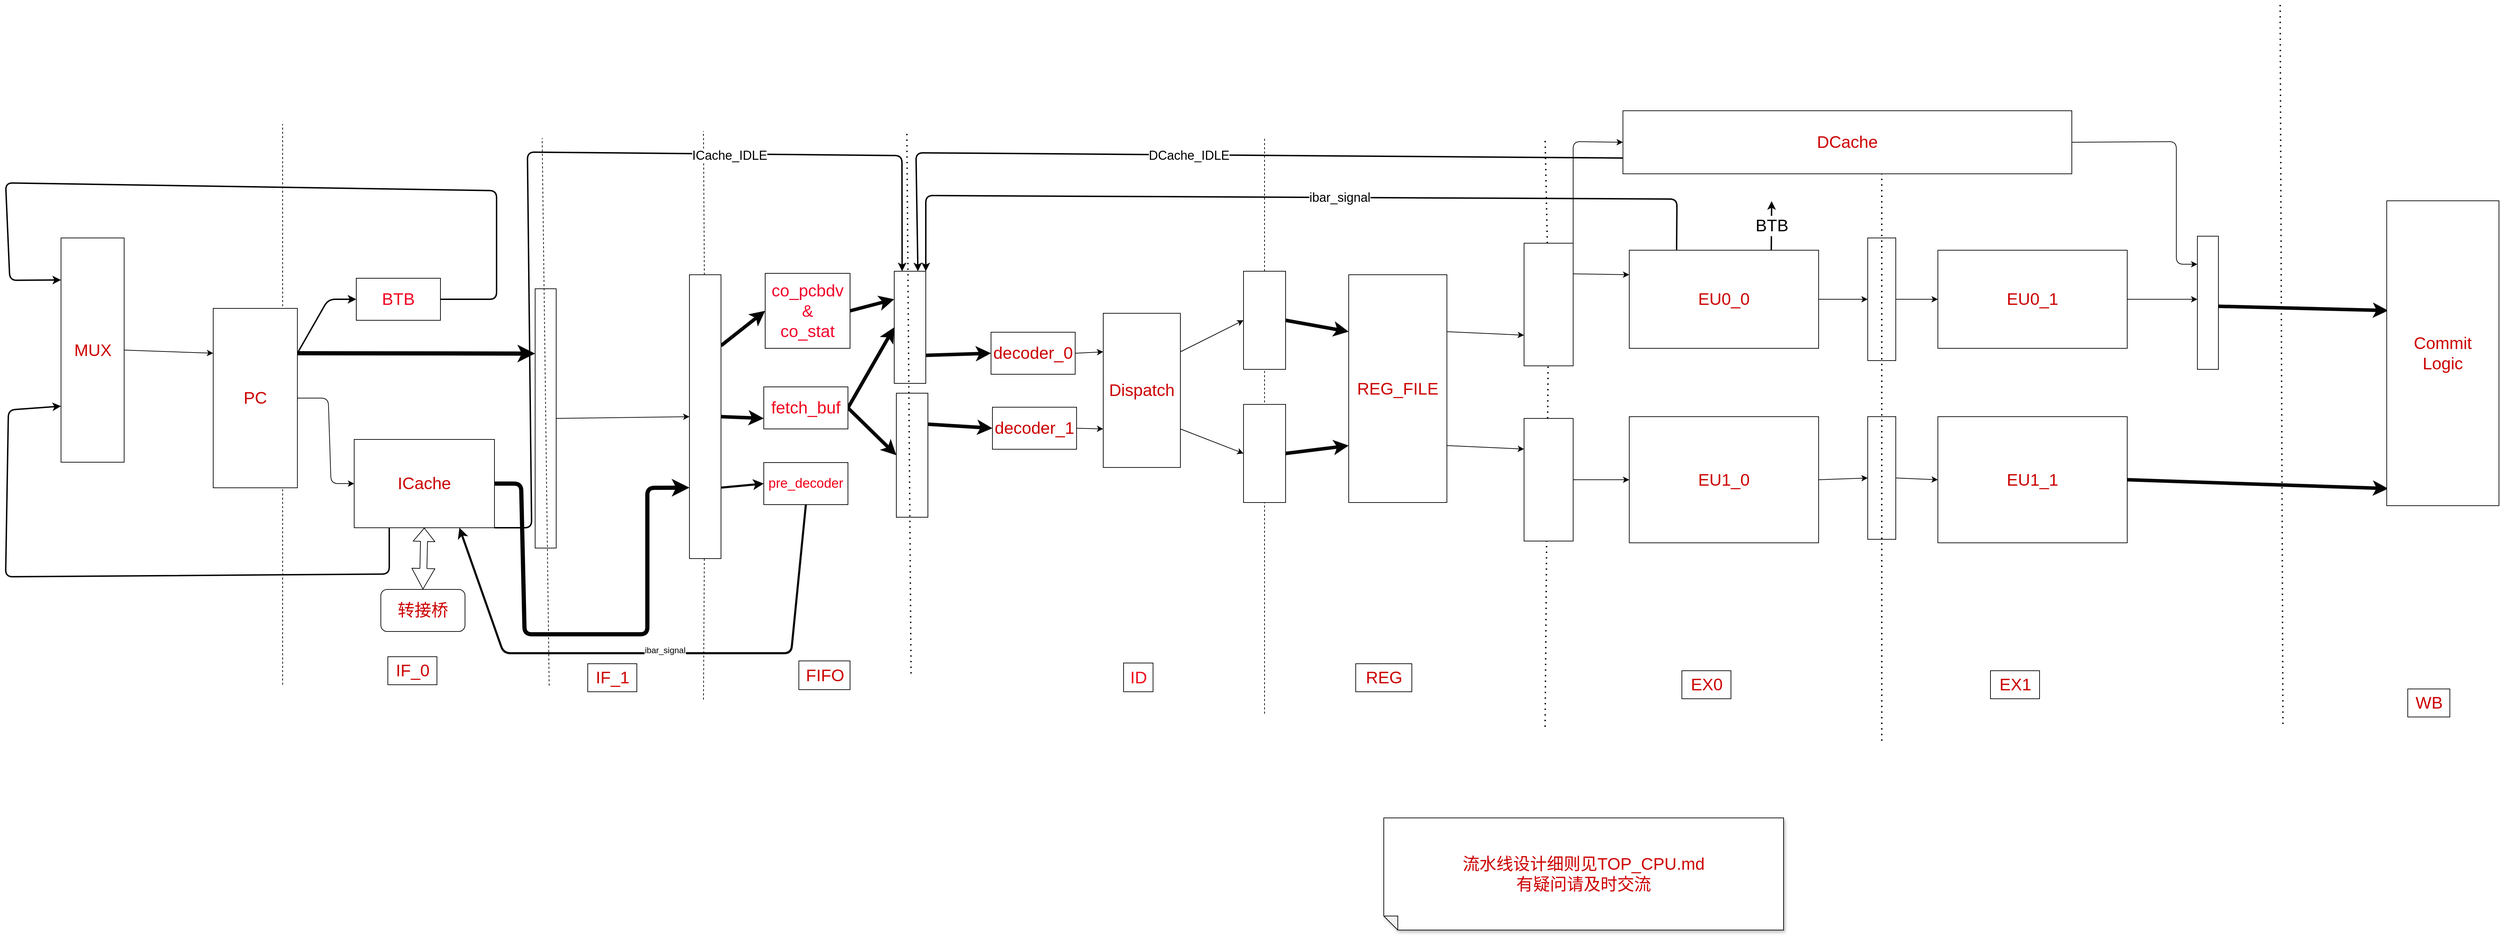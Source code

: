 <mxfile>
    <diagram id="cVIp-nzU9-chKnxCUfcy" name="第 1 页">
        <mxGraphModel dx="1631" dy="1120" grid="0" gridSize="100" guides="1" tooltips="1" connect="1" arrows="1" fold="1" page="1" pageScale="1" pageWidth="827" pageHeight="583" background="#FFFFFF" math="0" shadow="0">
            <root>
                <mxCell id="0"/>
                <mxCell id="1" parent="0"/>
                <mxCell id="9" value="" style="endArrow=none;dashed=1;html=1;fontSize=24;strokeColor=#050505;fontColor=#CC0000;" parent="1" edge="1">
                    <mxGeometry width="50" height="50" relative="1" as="geometry">
                        <mxPoint x="1080" y="1340" as="sourcePoint"/>
                        <mxPoint x="1080" y="540" as="targetPoint"/>
                    </mxGeometry>
                </mxCell>
                <mxCell id="25" style="edgeStyle=none;html=1;exitX=1;exitY=0.5;exitDx=0;exitDy=0;entryX=0;entryY=0.5;entryDx=0;entryDy=0;fontSize=24;strokeColor=#050505;fontColor=#CC0000;" parent="1" source="14" target="19" edge="1">
                    <mxGeometry relative="1" as="geometry"/>
                </mxCell>
                <mxCell id="14" value="" style="rounded=0;whiteSpace=wrap;html=1;fontSize=24;strokeColor=#050505;fontColor=#CC0000;" parent="1" vertex="1">
                    <mxGeometry x="1440" y="775" width="30" height="370" as="geometry"/>
                </mxCell>
                <mxCell id="17" value="" style="endArrow=none;dashed=1;html=1;fontSize=24;strokeColor=#050505;fontColor=#CC0000;" parent="1" edge="1">
                    <mxGeometry width="50" height="50" relative="1" as="geometry">
                        <mxPoint x="1460" y="1341.263" as="sourcePoint"/>
                        <mxPoint x="1450" y="560" as="targetPoint"/>
                    </mxGeometry>
                </mxCell>
                <mxCell id="18" value="IF_0" style="text;html=1;align=center;verticalAlign=middle;resizable=0;points=[];autosize=1;fontSize=24;strokeColor=#050505;fontColor=#CC0000;" parent="1" vertex="1">
                    <mxGeometry x="1230" y="1300" width="70" height="40" as="geometry"/>
                </mxCell>
                <mxCell id="20" value="" style="endArrow=none;dashed=1;html=1;fontSize=24;startArrow=none;strokeColor=#050505;fontColor=#CC0000;" parent="1" source="19" edge="1">
                    <mxGeometry width="50" height="50" relative="1" as="geometry">
                        <mxPoint x="1680" y="1361.263" as="sourcePoint"/>
                        <mxPoint x="1680" y="550" as="targetPoint"/>
                    </mxGeometry>
                </mxCell>
                <mxCell id="21" value="IF_1" style="text;html=1;align=center;verticalAlign=middle;resizable=0;points=[];autosize=1;fontSize=24;strokeColor=#050505;fontColor=#CC0000;" parent="1" vertex="1">
                    <mxGeometry x="1515" y="1310" width="70" height="40" as="geometry"/>
                </mxCell>
                <mxCell id="24" value="转接桥" style="rounded=1;whiteSpace=wrap;html=1;fontSize=24;strokeColor=#050505;fontColor=#CC0000;" parent="1" vertex="1">
                    <mxGeometry x="1220" y="1204" width="120" height="60" as="geometry"/>
                </mxCell>
                <mxCell id="26" value="" style="endArrow=none;dashed=1;html=1;fontSize=24;strokeColor=#050505;fontColor=#CC0000;" parent="1" target="19" edge="1">
                    <mxGeometry width="50" height="50" relative="1" as="geometry">
                        <mxPoint x="1680" y="1361.263" as="sourcePoint"/>
                        <mxPoint x="1680" y="550" as="targetPoint"/>
                    </mxGeometry>
                </mxCell>
                <mxCell id="105" style="edgeStyle=none;html=1;exitX=1;exitY=0.5;exitDx=0;exitDy=0;entryX=0;entryY=0.5;entryDx=0;entryDy=0;strokeColor=#383838;strokeWidth=5;" parent="1" source="19" edge="1">
                    <mxGeometry relative="1" as="geometry">
                        <mxPoint x="1678" y="960" as="targetPoint"/>
                    </mxGeometry>
                </mxCell>
                <mxCell id="112" style="edgeStyle=none;html=1;exitX=1;exitY=0.5;exitDx=0;exitDy=0;entryX=0;entryY=0.75;entryDx=0;entryDy=0;fontSize=24;fontColor=#F0071E;strokeWidth=5;strokeColor=#050505;" parent="1" source="19" target="109" edge="1">
                    <mxGeometry relative="1" as="geometry"/>
                </mxCell>
                <mxCell id="135" style="edgeStyle=none;html=1;exitX=1;exitY=0.75;exitDx=0;exitDy=0;entryX=0;entryY=0.5;entryDx=0;entryDy=0;fontSize=19;fontColor=#F00018;strokeColor=#080808;strokeWidth=3;" parent="1" source="19" target="134" edge="1">
                    <mxGeometry relative="1" as="geometry"/>
                </mxCell>
                <mxCell id="141" style="edgeStyle=none;shape=connector;rounded=1;html=1;exitX=1;exitY=0.25;exitDx=0;exitDy=0;entryX=0;entryY=0.5;entryDx=0;entryDy=0;labelBackgroundColor=default;strokeColor=#050505;strokeWidth=5;fontFamily=Helvetica;fontSize=24;fontColor=#F0071E;endArrow=classic;" parent="1" source="19" target="139" edge="1">
                    <mxGeometry relative="1" as="geometry"/>
                </mxCell>
                <mxCell id="19" value="" style="whiteSpace=wrap;html=1;fontSize=24;strokeColor=#050505;fontColor=#CC0000;" parent="1" vertex="1">
                    <mxGeometry x="1660" y="755" width="45" height="405" as="geometry"/>
                </mxCell>
                <mxCell id="40" style="edgeStyle=none;html=1;exitX=1;exitY=0.5;exitDx=0;exitDy=0;entryX=0;entryY=0.25;entryDx=0;entryDy=0;fontSize=24;strokeColor=#050505;fontColor=#CC0000;" parent="1" source="34" target="39" edge="1">
                    <mxGeometry relative="1" as="geometry"/>
                </mxCell>
                <mxCell id="41" style="edgeStyle=none;html=1;exitX=1;exitY=0.5;exitDx=0;exitDy=0;entryX=0;entryY=0.75;entryDx=0;entryDy=0;fontSize=24;strokeColor=#050505;fontColor=#CC0000;" parent="1" source="36" target="39" edge="1">
                    <mxGeometry relative="1" as="geometry"/>
                </mxCell>
                <mxCell id="37" value="FIFO" style="text;html=1;align=center;verticalAlign=middle;resizable=0;points=[];autosize=1;fontSize=24;strokeColor=#050505;fontColor=#CC0000;" parent="1" vertex="1">
                    <mxGeometry x="1816" y="1306" width="73" height="41" as="geometry"/>
                </mxCell>
                <mxCell id="38" value="" style="endArrow=none;dashed=1;html=1;fontSize=24;startArrow=none;strokeColor=#050505;fontColor=#CC0000;" parent="1" source="42" edge="1">
                    <mxGeometry width="50" height="50" relative="1" as="geometry">
                        <mxPoint x="2480" y="1381.263" as="sourcePoint"/>
                        <mxPoint x="2480" y="560" as="targetPoint"/>
                    </mxGeometry>
                </mxCell>
                <mxCell id="45" style="edgeStyle=none;html=1;exitX=1;exitY=0.25;exitDx=0;exitDy=0;entryX=0;entryY=0.5;entryDx=0;entryDy=0;fontSize=24;strokeColor=#050505;fontColor=#CC0000;" parent="1" source="39" target="42" edge="1">
                    <mxGeometry relative="1" as="geometry"/>
                </mxCell>
                <mxCell id="46" style="edgeStyle=none;html=1;exitX=1;exitY=0.75;exitDx=0;exitDy=0;entryX=0;entryY=0.5;entryDx=0;entryDy=0;fontSize=24;strokeColor=#050505;fontColor=#CC0000;" parent="1" source="39" target="44" edge="1">
                    <mxGeometry relative="1" as="geometry"/>
                </mxCell>
                <mxCell id="39" value="Dispatch" style="rounded=0;whiteSpace=wrap;html=1;fontSize=24;strokeColor=#050505;fontColor=#CC0000;" parent="1" vertex="1">
                    <mxGeometry x="2250" y="810" width="110" height="220" as="geometry"/>
                </mxCell>
                <mxCell id="43" value="" style="endArrow=none;dashed=1;html=1;fontSize=24;strokeColor=#050505;fontColor=#CC0000;" parent="1" target="42" edge="1">
                    <mxGeometry width="50" height="50" relative="1" as="geometry">
                        <mxPoint x="2480" y="1381.263" as="sourcePoint"/>
                        <mxPoint x="2480" y="560" as="targetPoint"/>
                    </mxGeometry>
                </mxCell>
                <mxCell id="123" style="edgeStyle=none;html=1;exitX=1;exitY=0.5;exitDx=0;exitDy=0;entryX=0;entryY=0.25;entryDx=0;entryDy=0;strokeColor=#050505;strokeWidth=5;fontSize=24;fontColor=#F0071E;" parent="1" source="42" target="47" edge="1">
                    <mxGeometry relative="1" as="geometry"/>
                </mxCell>
                <mxCell id="42" value="" style="rounded=0;whiteSpace=wrap;html=1;fontSize=24;strokeColor=#050505;fontColor=#CC0000;" parent="1" vertex="1">
                    <mxGeometry x="2450" y="750" width="60" height="140" as="geometry"/>
                </mxCell>
                <mxCell id="122" style="edgeStyle=none;html=1;exitX=1;exitY=0.5;exitDx=0;exitDy=0;entryX=0;entryY=0.75;entryDx=0;entryDy=0;strokeColor=#050505;strokeWidth=5;fontSize=24;fontColor=#F0071E;" parent="1" source="44" target="47" edge="1">
                    <mxGeometry relative="1" as="geometry"/>
                </mxCell>
                <mxCell id="44" value="" style="rounded=0;whiteSpace=wrap;html=1;fontSize=24;strokeColor=#050505;fontColor=#CC0000;" parent="1" vertex="1">
                    <mxGeometry x="2450" y="940" width="60" height="140" as="geometry"/>
                </mxCell>
                <mxCell id="53" style="edgeStyle=none;html=1;exitX=1;exitY=0.25;exitDx=0;exitDy=0;entryX=0;entryY=0.75;entryDx=0;entryDy=0;fontSize=24;strokeColor=#050505;fontColor=#CC0000;" parent="1" source="47" target="51" edge="1">
                    <mxGeometry relative="1" as="geometry"/>
                </mxCell>
                <mxCell id="54" style="edgeStyle=none;html=1;exitX=1;exitY=0.75;exitDx=0;exitDy=0;entryX=0;entryY=0.25;entryDx=0;entryDy=0;fontSize=24;strokeColor=#050505;fontColor=#CC0000;" parent="1" source="47" target="52" edge="1">
                    <mxGeometry relative="1" as="geometry"/>
                </mxCell>
                <mxCell id="47" value="REG_FILE" style="rounded=0;whiteSpace=wrap;html=1;fontSize=24;strokeColor=#050505;fontColor=#CC0000;" parent="1" vertex="1">
                    <mxGeometry x="2600" y="755" width="140" height="325" as="geometry"/>
                </mxCell>
                <mxCell id="50" value="" style="endArrow=none;dashed=1;html=1;dashPattern=1 3;strokeWidth=2;fontSize=24;startArrow=none;strokeColor=#050505;fontColor=#CC0000;" parent="1" source="51" edge="1">
                    <mxGeometry width="50" height="50" relative="1" as="geometry">
                        <mxPoint x="2880" y="1400" as="sourcePoint"/>
                        <mxPoint x="2880" y="560" as="targetPoint"/>
                    </mxGeometry>
                </mxCell>
                <mxCell id="55" value="" style="endArrow=none;dashed=1;html=1;dashPattern=1 3;strokeWidth=2;fontSize=24;strokeColor=#050505;fontColor=#CC0000;" parent="1" target="51" edge="1">
                    <mxGeometry width="50" height="50" relative="1" as="geometry">
                        <mxPoint x="2880" y="1400" as="sourcePoint"/>
                        <mxPoint x="2880" y="560" as="targetPoint"/>
                    </mxGeometry>
                </mxCell>
                <mxCell id="60" style="edgeStyle=none;html=1;exitX=1;exitY=0.5;exitDx=0;exitDy=0;entryX=0;entryY=0.5;entryDx=0;entryDy=0;fontSize=24;strokeColor=#050505;fontColor=#CC0000;" parent="1" source="52" target="57" edge="1">
                    <mxGeometry relative="1" as="geometry"/>
                </mxCell>
                <mxCell id="52" value="" style="rounded=0;whiteSpace=wrap;html=1;fontSize=24;strokeColor=#050505;fontColor=#CC0000;" parent="1" vertex="1">
                    <mxGeometry x="2850" y="960" width="70" height="175" as="geometry"/>
                </mxCell>
                <mxCell id="59" style="edgeStyle=none;html=1;exitX=1;exitY=0.25;exitDx=0;exitDy=0;entryX=0;entryY=0.25;entryDx=0;entryDy=0;fontSize=24;strokeColor=#050505;fontColor=#CC0000;" parent="1" source="51" target="56" edge="1">
                    <mxGeometry relative="1" as="geometry"/>
                </mxCell>
                <mxCell id="79" style="edgeStyle=none;html=1;exitX=1;exitY=0;exitDx=0;exitDy=0;entryX=0;entryY=0.5;entryDx=0;entryDy=0;fontSize=24;strokeColor=#050505;fontColor=#CC0000;" parent="1" source="51" target="78" edge="1">
                    <mxGeometry relative="1" as="geometry">
                        <Array as="points">
                            <mxPoint x="2920" y="565"/>
                        </Array>
                    </mxGeometry>
                </mxCell>
                <mxCell id="51" value="" style="rounded=0;whiteSpace=wrap;html=1;fontSize=24;strokeColor=#050505;fontColor=#CC0000;" parent="1" vertex="1">
                    <mxGeometry x="2850" y="710" width="70" height="175" as="geometry"/>
                </mxCell>
                <mxCell id="64" style="edgeStyle=none;html=1;exitX=1;exitY=0.5;exitDx=0;exitDy=0;entryX=0;entryY=0.5;entryDx=0;entryDy=0;fontSize=24;strokeColor=#050505;fontColor=#CC0000;" parent="1" source="56" target="62" edge="1">
                    <mxGeometry relative="1" as="geometry"/>
                </mxCell>
                <mxCell id="127" value="BTB" style="edgeStyle=none;html=1;exitX=0.75;exitY=0;exitDx=0;exitDy=0;strokeColor=#040101;strokeWidth=2;fontSize=24;" parent="1" source="56" edge="1">
                    <mxGeometry relative="1" as="geometry">
                        <mxPoint x="3203" y="650" as="targetPoint"/>
                    </mxGeometry>
                </mxCell>
                <mxCell id="144" style="edgeStyle=none;html=1;exitX=0.25;exitY=0;exitDx=0;exitDy=0;entryX=1;entryY=0;entryDx=0;entryDy=0;fontSize=12;strokeWidth=2;strokeColor=#000000;" parent="1" source="56" target="101" edge="1">
                    <mxGeometry relative="1" as="geometry">
                        <Array as="points">
                            <mxPoint x="3068" y="647"/>
                            <mxPoint x="1997" y="642"/>
                        </Array>
                    </mxGeometry>
                </mxCell>
                <mxCell id="145" value="&lt;font style=&quot;font-size: 18px;&quot;&gt;ibar_signal&lt;/font&gt;" style="edgeLabel;html=1;align=center;verticalAlign=middle;resizable=0;points=[];fontSize=12;" parent="144" vertex="1" connectable="0">
                    <mxGeometry x="-0.116" relative="1" as="geometry">
                        <mxPoint x="-1" as="offset"/>
                    </mxGeometry>
                </mxCell>
                <mxCell id="56" value="EU0_0" style="rounded=0;whiteSpace=wrap;html=1;fontSize=24;strokeColor=#050505;fontColor=#CC0000;" parent="1" vertex="1">
                    <mxGeometry x="3000" y="720" width="270" height="140" as="geometry"/>
                </mxCell>
                <mxCell id="65" style="edgeStyle=none;html=1;exitX=1;exitY=0.5;exitDx=0;exitDy=0;entryX=0;entryY=0.5;entryDx=0;entryDy=0;fontSize=24;strokeColor=#050505;fontColor=#CC0000;" parent="1" source="57" target="63" edge="1">
                    <mxGeometry relative="1" as="geometry"/>
                </mxCell>
                <mxCell id="57" value="EU1_0" style="rounded=0;whiteSpace=wrap;html=1;fontSize=24;strokeColor=#050505;fontColor=#CC0000;" parent="1" vertex="1">
                    <mxGeometry x="3000" y="957.5" width="270" height="180" as="geometry"/>
                </mxCell>
                <mxCell id="73" style="edgeStyle=none;html=1;exitX=1;exitY=0.5;exitDx=0;exitDy=0;entryX=0;entryY=0.5;entryDx=0;entryDy=0;fontSize=24;strokeColor=#050505;fontColor=#CC0000;" parent="1" source="62" target="68" edge="1">
                    <mxGeometry relative="1" as="geometry"/>
                </mxCell>
                <mxCell id="62" value="" style="rounded=0;whiteSpace=wrap;html=1;fontSize=24;strokeColor=#050505;fontColor=#CC0000;" parent="1" vertex="1">
                    <mxGeometry x="3340" y="702.5" width="40" height="175" as="geometry"/>
                </mxCell>
                <mxCell id="74" style="edgeStyle=none;html=1;exitX=1;exitY=0.5;exitDx=0;exitDy=0;entryX=0;entryY=0.5;entryDx=0;entryDy=0;fontSize=24;strokeColor=#050505;fontColor=#CC0000;" parent="1" source="63" target="70" edge="1">
                    <mxGeometry relative="1" as="geometry"/>
                </mxCell>
                <mxCell id="63" value="" style="rounded=0;whiteSpace=wrap;html=1;fontSize=24;strokeColor=#050505;fontColor=#CC0000;" parent="1" vertex="1">
                    <mxGeometry x="3340" y="957.5" width="40" height="175" as="geometry"/>
                </mxCell>
                <mxCell id="66" value="" style="endArrow=none;dashed=1;html=1;dashPattern=1 3;strokeWidth=2;fontSize=24;strokeColor=#050505;fontColor=#CC0000;" parent="1" edge="1">
                    <mxGeometry width="50" height="50" relative="1" as="geometry">
                        <mxPoint x="3360" y="1420" as="sourcePoint"/>
                        <mxPoint x="3360" y="560" as="targetPoint"/>
                    </mxGeometry>
                </mxCell>
                <mxCell id="67" style="edgeStyle=none;html=1;exitX=1;exitY=0.5;exitDx=0;exitDy=0;fontSize=24;strokeColor=#050505;fontColor=#CC0000;" parent="1" source="68" edge="1">
                    <mxGeometry relative="1" as="geometry">
                        <mxPoint x="3810" y="790" as="targetPoint"/>
                    </mxGeometry>
                </mxCell>
                <mxCell id="68" value="EU0_1" style="rounded=0;whiteSpace=wrap;html=1;fontSize=24;strokeColor=#050505;fontColor=#CC0000;" parent="1" vertex="1">
                    <mxGeometry x="3440" y="720" width="270" height="140" as="geometry"/>
                </mxCell>
                <mxCell id="120" style="edgeStyle=none;html=1;exitX=1;exitY=0.5;exitDx=0;exitDy=0;entryX=0.013;entryY=0.944;entryDx=0;entryDy=0;entryPerimeter=0;strokeColor=#050505;strokeWidth=5;fontSize=24;fontColor=#F0071E;" parent="1" source="70" target="88" edge="1">
                    <mxGeometry relative="1" as="geometry"/>
                </mxCell>
                <mxCell id="70" value="EU1_1" style="rounded=0;whiteSpace=wrap;html=1;fontSize=24;strokeColor=#050505;fontColor=#CC0000;" parent="1" vertex="1">
                    <mxGeometry x="3440" y="957.5" width="270" height="180" as="geometry"/>
                </mxCell>
                <mxCell id="75" value="REG" style="text;html=1;align=center;verticalAlign=middle;resizable=0;points=[];autosize=1;fontSize=24;strokeColor=#050505;fontColor=#CC0000;" parent="1" vertex="1">
                    <mxGeometry x="2610" y="1310" width="80" height="40" as="geometry"/>
                </mxCell>
                <mxCell id="76" value="EX0" style="text;html=1;align=center;verticalAlign=middle;resizable=0;points=[];autosize=1;fontSize=24;strokeColor=#050505;fontColor=#CC0000;" parent="1" vertex="1">
                    <mxGeometry x="3075" y="1320" width="70" height="40" as="geometry"/>
                </mxCell>
                <mxCell id="77" value="EX1" style="text;html=1;align=center;verticalAlign=middle;resizable=0;points=[];autosize=1;fontSize=24;strokeColor=#050505;fontColor=#CC0000;" parent="1" vertex="1">
                    <mxGeometry x="3515" y="1320" width="70" height="40" as="geometry"/>
                </mxCell>
                <mxCell id="80" style="edgeStyle=none;html=1;exitX=1;exitY=0.5;exitDx=0;exitDy=0;fontSize=24;entryX=0;entryY=0;entryDx=0;entryDy=40;entryPerimeter=0;strokeColor=#050505;fontColor=#CC0000;" parent="1" source="78" target="81" edge="1">
                    <mxGeometry relative="1" as="geometry">
                        <mxPoint x="3780" y="720" as="targetPoint"/>
                        <Array as="points">
                            <mxPoint x="3780" y="565"/>
                            <mxPoint x="3780" y="740"/>
                        </Array>
                    </mxGeometry>
                </mxCell>
                <mxCell id="146" style="edgeStyle=none;html=1;exitX=0;exitY=0.75;exitDx=0;exitDy=0;entryX=0.75;entryY=0;entryDx=0;entryDy=0;strokeColor=#000000;strokeWidth=2;fontSize=18;" parent="1" source="78" target="101" edge="1">
                    <mxGeometry relative="1" as="geometry">
                        <Array as="points">
                            <mxPoint x="1983" y="581"/>
                        </Array>
                    </mxGeometry>
                </mxCell>
                <mxCell id="147" value="DCache_IDLE" style="edgeLabel;html=1;align=center;verticalAlign=middle;resizable=0;points=[];fontSize=18;" parent="146" vertex="1" connectable="0">
                    <mxGeometry x="0.053" y="1" relative="1" as="geometry">
                        <mxPoint as="offset"/>
                    </mxGeometry>
                </mxCell>
                <mxCell id="78" value="DCache" style="rounded=0;whiteSpace=wrap;html=1;fontSize=24;strokeColor=#050505;fontColor=#CC0000;" parent="1" vertex="1">
                    <mxGeometry x="2991" y="521" width="640" height="90" as="geometry"/>
                </mxCell>
                <mxCell id="119" style="edgeStyle=none;html=1;exitX=0;exitY=0;exitDx=30;exitDy=100;exitPerimeter=0;entryX=0.013;entryY=0.36;entryDx=0;entryDy=0;entryPerimeter=0;strokeColor=#050505;strokeWidth=5;fontSize=24;fontColor=#F0071E;" parent="1" source="81" target="88" edge="1">
                    <mxGeometry relative="1" as="geometry"/>
                </mxCell>
                <mxCell id="81" value="" style="shadow=0;dashed=0;align=center;html=1;strokeWidth=1;shape=mxgraph.rtl.abstract.entity;container=1;collapsible=0;kind=mux;drawPins=0;left=4;right=1;bottom=0;fontSize=24;strokeColor=#050505;fontColor=#CC0000;" parent="1" vertex="1">
                    <mxGeometry x="3810" y="700" width="30" height="190" as="geometry"/>
                </mxCell>
                <mxCell id="87" value="WB" style="text;html=1;align=center;verticalAlign=middle;resizable=0;points=[];autosize=1;fontSize=24;strokeColor=#050505;fontColor=#CC0000;" parent="1" vertex="1">
                    <mxGeometry x="4110" y="1346" width="60" height="40" as="geometry"/>
                </mxCell>
                <mxCell id="88" value="Commit&lt;br&gt;Logic" style="rounded=0;whiteSpace=wrap;html=1;fontSize=24;strokeColor=#050505;fontColor=#CC0000;" parent="1" vertex="1">
                    <mxGeometry x="4080" y="649.5" width="160" height="435" as="geometry"/>
                </mxCell>
                <mxCell id="93" value="流水线设计细则见TOP_CPU.md&lt;br&gt;有疑问请及时交流" style="shape=note;whiteSpace=wrap;html=1;backgroundOutline=1;darkOpacity=0.05;fillStyle=solid;direction=west;gradientDirection=north;shadow=1;size=20;pointerEvents=1;fontSize=24;strokeColor=#050505;fontColor=#CC0000;" parent="1" vertex="1">
                    <mxGeometry x="2650" y="1530" width="570" height="160" as="geometry"/>
                </mxCell>
                <mxCell id="3" style="edgeStyle=none;html=1;exitX=0;exitY=0;exitDx=90;exitDy=160;exitPerimeter=0;strokeColor=#050505;fontColor=#CC0000;entryX=0;entryY=0.25;entryDx=0;entryDy=0;" parent="1" source="2" target="4" edge="1">
                    <mxGeometry relative="1" as="geometry">
                        <mxPoint x="910" y="960" as="targetPoint"/>
                    </mxGeometry>
                </mxCell>
                <mxCell id="2" value="&lt;font style=&quot;font-size: 24px;&quot;&gt;MUX&lt;/font&gt;" style="shadow=0;dashed=0;align=center;html=1;strokeWidth=1;shape=mxgraph.rtl.abstract.entity;container=0;collapsible=0;kind=mux;drawPins=0;left=4;right=1;bottom=0;strokeColor=#050505;fontColor=#CC0000;" parent="1" vertex="1">
                    <mxGeometry x="764" y="702.5" width="90" height="320" as="geometry"/>
                </mxCell>
                <mxCell id="124" style="edgeStyle=none;html=1;exitX=1;exitY=0.25;exitDx=0;exitDy=0;entryX=0;entryY=0.25;entryDx=0;entryDy=0;strokeColor=#040101;strokeWidth=6;" parent="1" source="4" target="14" edge="1">
                    <mxGeometry relative="1" as="geometry"/>
                </mxCell>
                <mxCell id="130" style="edgeStyle=none;html=1;exitX=1;exitY=0.25;exitDx=0;exitDy=0;entryX=0;entryY=0.5;entryDx=0;entryDy=0;strokeColor=#040101;strokeWidth=2;fontSize=24;fontColor=#F00222;" parent="1" source="4" target="129" edge="1">
                    <mxGeometry relative="1" as="geometry">
                        <Array as="points">
                            <mxPoint x="1145" y="790"/>
                        </Array>
                    </mxGeometry>
                </mxCell>
                <mxCell id="4" value="&lt;font style=&quot;font-size: 24px;&quot;&gt;PC&lt;/font&gt;" style="whiteSpace=wrap;html=1;container=0;strokeColor=#050505;fontColor=#CC0000;" parent="1" vertex="1">
                    <mxGeometry x="981" y="803" width="120" height="256" as="geometry"/>
                </mxCell>
                <mxCell id="125" style="edgeStyle=none;html=1;exitX=1;exitY=0.5;exitDx=0;exitDy=0;entryX=0;entryY=0.75;entryDx=0;entryDy=0;strokeColor=#040101;strokeWidth=6;" parent="1" source="5" target="19" edge="1">
                    <mxGeometry relative="1" as="geometry">
                        <Array as="points">
                            <mxPoint x="1420" y="1053"/>
                            <mxPoint x="1425" y="1268"/>
                            <mxPoint x="1600" y="1268"/>
                            <mxPoint x="1600" y="1059"/>
                        </Array>
                    </mxGeometry>
                </mxCell>
                <mxCell id="126" style="edgeStyle=none;html=1;exitX=0.25;exitY=1;exitDx=0;exitDy=0;strokeColor=#040101;strokeWidth=2;entryX=0;entryY=0;entryDx=0;entryDy=240;entryPerimeter=0;" parent="1" source="5" target="2" edge="1">
                    <mxGeometry relative="1" as="geometry">
                        <mxPoint x="1032.455" y="1316.818" as="targetPoint"/>
                        <Array as="points">
                            <mxPoint x="1232" y="1182"/>
                            <mxPoint x="685" y="1186"/>
                            <mxPoint x="689" y="948"/>
                        </Array>
                    </mxGeometry>
                </mxCell>
                <mxCell id="149" style="edgeStyle=none;html=1;exitX=1;exitY=1;exitDx=0;exitDy=0;entryX=0.25;entryY=0;entryDx=0;entryDy=0;strokeColor=#000000;strokeWidth=2;fontSize=18;" parent="1" source="5" target="101" edge="1">
                    <mxGeometry relative="1" as="geometry">
                        <Array as="points">
                            <mxPoint x="1435" y="1116"/>
                            <mxPoint x="1429" y="580"/>
                            <mxPoint x="1963" y="585"/>
                        </Array>
                    </mxGeometry>
                </mxCell>
                <mxCell id="150" value="ICache_IDLE" style="edgeLabel;html=1;align=center;verticalAlign=middle;resizable=0;points=[];fontSize=18;" parent="149" vertex="1" connectable="0">
                    <mxGeometry x="0.362" y="-2" relative="1" as="geometry">
                        <mxPoint as="offset"/>
                    </mxGeometry>
                </mxCell>
                <mxCell id="5" value="&lt;font style=&quot;font-size: 24px;&quot;&gt;ICache&lt;/font&gt;" style="whiteSpace=wrap;html=1;container=0;strokeColor=#050505;fontColor=#CC0000;" parent="1" vertex="1">
                    <mxGeometry x="1182" y="990" width="200" height="126" as="geometry"/>
                </mxCell>
                <mxCell id="6" style="edgeStyle=none;html=1;exitX=1;exitY=0.5;exitDx=0;exitDy=0;entryX=0;entryY=0.5;entryDx=0;entryDy=0;strokeColor=#050505;fontColor=#CC0000;" parent="1" source="4" target="5" edge="1">
                    <mxGeometry relative="1" as="geometry">
                        <Array as="points">
                            <mxPoint x="1145" y="931"/>
                            <mxPoint x="1149" y="1053"/>
                        </Array>
                    </mxGeometry>
                </mxCell>
                <mxCell id="23" value="" style="shape=flexArrow;endArrow=classic;startArrow=classic;html=1;fontSize=24;entryX=0.5;entryY=1;entryDx=0;entryDy=0;strokeColor=#050505;fontColor=#CC0000;startWidth=21.818;startSize=9.473;exitX=0.5;exitY=0;exitDx=0;exitDy=0;" parent="1" source="24" target="5" edge="1">
                    <mxGeometry width="100" height="100" relative="1" as="geometry">
                        <mxPoint x="1220" y="1200" as="sourcePoint"/>
                        <mxPoint x="1240" y="1070" as="targetPoint"/>
                    </mxGeometry>
                </mxCell>
                <mxCell id="117" style="edgeStyle=none;html=1;exitX=1;exitY=0.75;exitDx=0;exitDy=0;entryX=0;entryY=0.5;entryDx=0;entryDy=0;strokeColor=#050505;strokeWidth=5;fontSize=24;fontColor=#F0071E;" parent="1" source="101" target="34" edge="1">
                    <mxGeometry relative="1" as="geometry"/>
                </mxCell>
                <mxCell id="101" value="" style="rounded=0;whiteSpace=wrap;html=1;" parent="1" vertex="1">
                    <mxGeometry x="1952" y="750" width="45" height="160" as="geometry"/>
                </mxCell>
                <mxCell id="118" style="edgeStyle=none;html=1;exitX=1;exitY=0.25;exitDx=0;exitDy=0;entryX=0;entryY=0.5;entryDx=0;entryDy=0;strokeColor=#050505;strokeWidth=5;fontSize=24;fontColor=#F0071E;" parent="1" source="102" target="36" edge="1">
                    <mxGeometry relative="1" as="geometry"/>
                </mxCell>
                <mxCell id="102" value="" style="rounded=0;whiteSpace=wrap;html=1;" parent="1" vertex="1">
                    <mxGeometry x="1955" y="924" width="45" height="177" as="geometry"/>
                </mxCell>
                <mxCell id="108" value="&lt;font style=&quot;font-size: 24px;&quot; color=&quot;#f0071e&quot;&gt;ID&lt;/font&gt;" style="text;html=1;align=center;verticalAlign=middle;resizable=0;points=[];autosize=1;strokeColor=#050505;fillColor=none;fontSize=24;fontColor=#CC0000;" parent="1" vertex="1">
                    <mxGeometry x="2279" y="1309" width="42" height="41" as="geometry"/>
                </mxCell>
                <mxCell id="115" style="edgeStyle=none;html=1;exitX=1;exitY=0.5;exitDx=0;exitDy=0;entryX=0;entryY=0.5;entryDx=0;entryDy=0;strokeColor=#050505;strokeWidth=5;fontSize=24;fontColor=#F0071E;" parent="1" source="109" target="101" edge="1">
                    <mxGeometry relative="1" as="geometry"/>
                </mxCell>
                <mxCell id="116" style="edgeStyle=none;html=1;exitX=1;exitY=0.5;exitDx=0;exitDy=0;entryX=0;entryY=0.5;entryDx=0;entryDy=0;strokeColor=#050505;strokeWidth=5;fontSize=24;fontColor=#F0071E;" parent="1" source="109" target="102" edge="1">
                    <mxGeometry relative="1" as="geometry"/>
                </mxCell>
                <mxCell id="109" value="&lt;font color=&quot;#f0071e&quot; style=&quot;font-size: 24px;&quot;&gt;fetch_buf&lt;/font&gt;" style="rounded=0;whiteSpace=wrap;html=1;" parent="1" vertex="1">
                    <mxGeometry x="1766" y="915" width="120" height="60" as="geometry"/>
                </mxCell>
                <mxCell id="34" value="decoder_0" style="rounded=0;whiteSpace=wrap;html=1;fontSize=24;strokeColor=#050505;fontColor=#CC0000;" parent="1" vertex="1">
                    <mxGeometry x="2090" y="837" width="120" height="60" as="geometry"/>
                </mxCell>
                <mxCell id="36" value="decoder_1" style="rounded=0;whiteSpace=wrap;html=1;fontSize=24;strokeColor=#050505;fontColor=#CC0000;" parent="1" vertex="1">
                    <mxGeometry x="2092" y="944" width="120" height="60" as="geometry"/>
                </mxCell>
                <mxCell id="131" style="edgeStyle=none;html=1;exitX=1;exitY=0.5;exitDx=0;exitDy=0;entryX=0;entryY=0;entryDx=0;entryDy=60;entryPerimeter=0;strokeColor=#040101;strokeWidth=2;fontSize=24;fontColor=#F00222;" parent="1" source="129" target="2" edge="1">
                    <mxGeometry relative="1" as="geometry">
                        <Array as="points">
                            <mxPoint x="1385" y="790"/>
                            <mxPoint x="1385" y="635"/>
                            <mxPoint x="685" y="624"/>
                            <mxPoint x="691" y="763"/>
                        </Array>
                    </mxGeometry>
                </mxCell>
                <mxCell id="129" value="BTB" style="rounded=0;whiteSpace=wrap;html=1;fontSize=24;fontColor=#F00222;" parent="1" vertex="1">
                    <mxGeometry x="1185" y="760" width="120" height="60" as="geometry"/>
                </mxCell>
                <mxCell id="136" style="edgeStyle=none;html=1;exitX=0.5;exitY=1;exitDx=0;exitDy=0;entryX=0.75;entryY=1;entryDx=0;entryDy=0;strokeColor=#080808;strokeWidth=3;fontSize=19;fontColor=#F00018;" parent="1" source="134" target="5" edge="1">
                    <mxGeometry relative="1" as="geometry">
                        <Array as="points">
                            <mxPoint x="1805" y="1295"/>
                            <mxPoint x="1395" y="1295"/>
                        </Array>
                    </mxGeometry>
                </mxCell>
                <mxCell id="143" value="&lt;font style=&quot;font-size: 12px;&quot;&gt;ibar_signal&lt;br&gt;&lt;/font&gt;" style="edgeLabel;html=1;align=center;verticalAlign=middle;resizable=0;points=[];" parent="136" vertex="1" connectable="0">
                    <mxGeometry x="-0.033" y="-4" relative="1" as="geometry">
                        <mxPoint as="offset"/>
                    </mxGeometry>
                </mxCell>
                <mxCell id="134" value="&lt;font style=&quot;font-size: 19px;&quot; color=&quot;#f00018&quot;&gt;pre_decoder&lt;/font&gt;" style="rounded=0;whiteSpace=wrap;html=1;" parent="1" vertex="1">
                    <mxGeometry x="1766" y="1023" width="120" height="60" as="geometry"/>
                </mxCell>
                <mxCell id="137" value="" style="endArrow=none;dashed=1;html=1;dashPattern=1 3;strokeWidth=2;strokeColor=#0F0F0F;" parent="1" edge="1">
                    <mxGeometry width="50" height="50" relative="1" as="geometry">
                        <mxPoint x="3932" y="1396" as="sourcePoint"/>
                        <mxPoint x="3928" y="364" as="targetPoint"/>
                    </mxGeometry>
                </mxCell>
                <mxCell id="138" value="" style="endArrow=none;dashed=1;html=1;dashPattern=1 3;strokeWidth=2;strokeColor=#0F0F0F;" parent="1" edge="1">
                    <mxGeometry width="50" height="50" relative="1" as="geometry">
                        <mxPoint x="1976" y="1324" as="sourcePoint"/>
                        <mxPoint x="1970" y="554" as="targetPoint"/>
                    </mxGeometry>
                </mxCell>
                <mxCell id="142" style="edgeStyle=none;shape=connector;rounded=1;html=1;exitX=1;exitY=0.5;exitDx=0;exitDy=0;entryX=0;entryY=0.25;entryDx=0;entryDy=0;labelBackgroundColor=default;strokeColor=#050505;strokeWidth=5;fontFamily=Helvetica;fontSize=24;fontColor=#F0071E;endArrow=classic;" parent="1" source="139" target="101" edge="1">
                    <mxGeometry relative="1" as="geometry"/>
                </mxCell>
                <mxCell id="139" value="&lt;font color=&quot;#f0052c&quot; style=&quot;font-size: 24px;&quot;&gt;co_pcbdv&lt;br&gt;&amp;amp;&lt;br&gt;co_stat&lt;br&gt;&lt;/font&gt;" style="rounded=0;whiteSpace=wrap;html=1;" parent="1" vertex="1">
                    <mxGeometry x="1768" y="753" width="121" height="107" as="geometry"/>
                </mxCell>
            </root>
        </mxGraphModel>
    </diagram>
</mxfile>